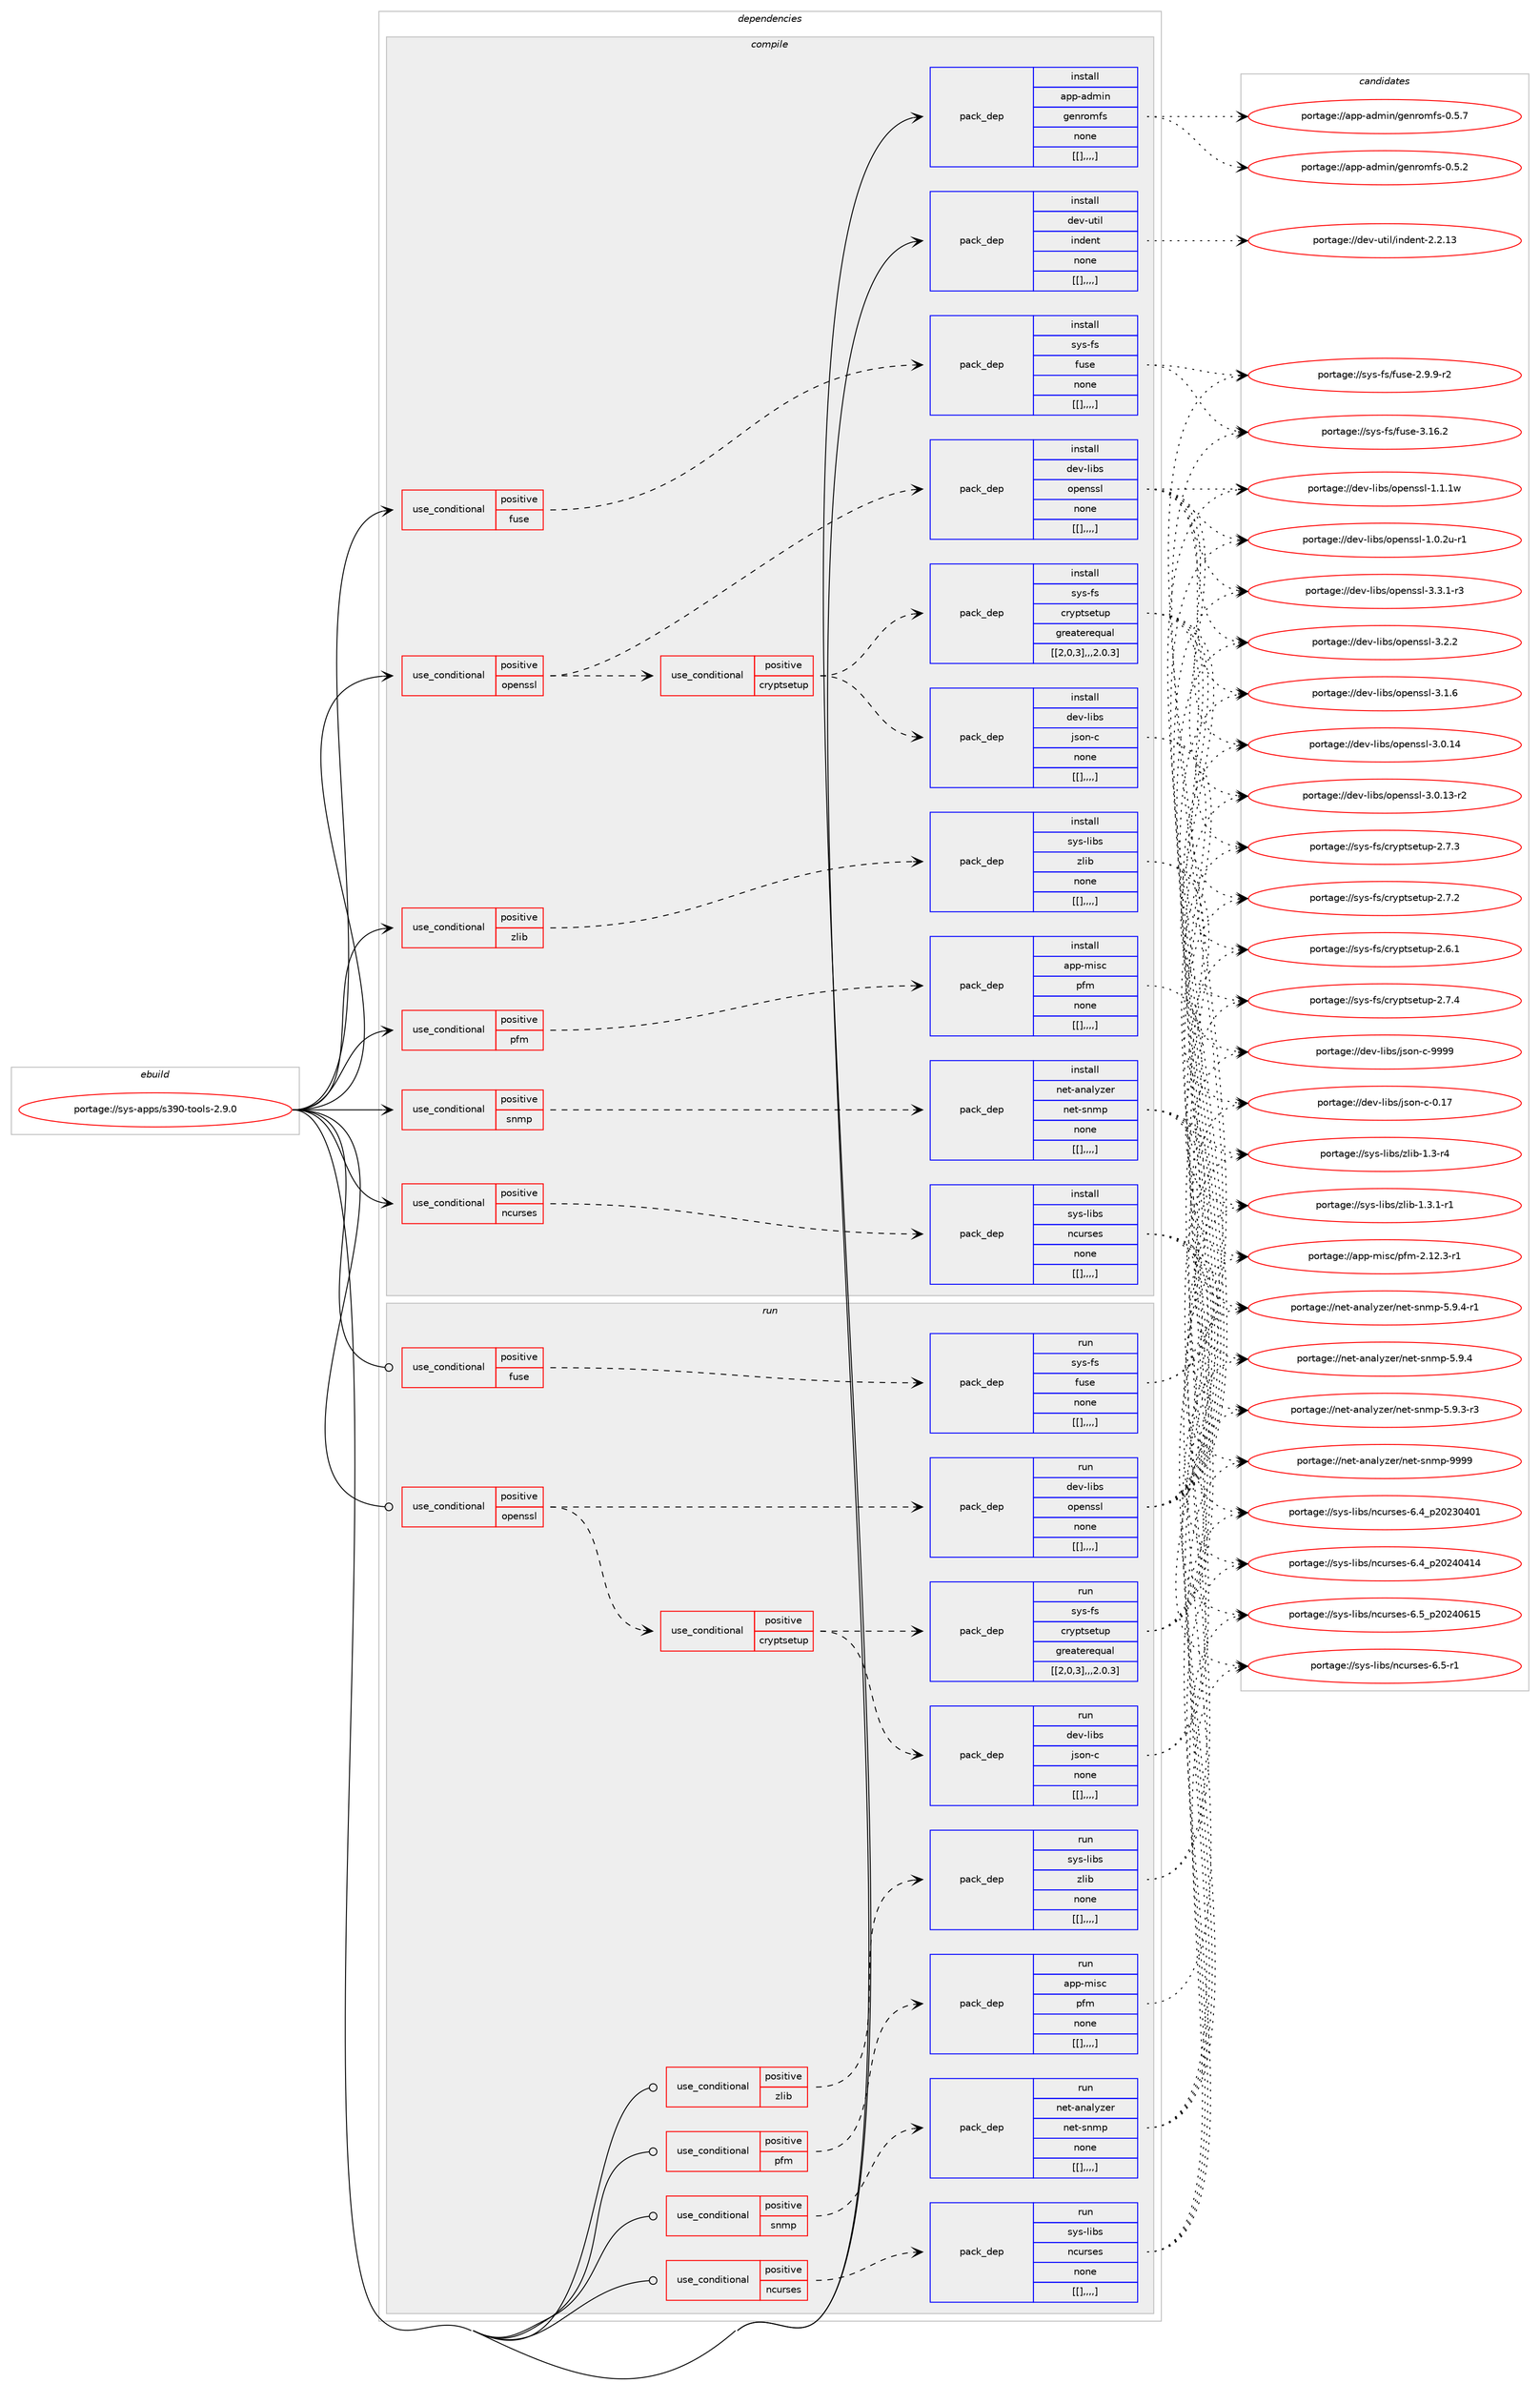 digraph prolog {

# *************
# Graph options
# *************

newrank=true;
concentrate=true;
compound=true;
graph [rankdir=LR,fontname=Helvetica,fontsize=10,ranksep=1.5];#, ranksep=2.5, nodesep=0.2];
edge  [arrowhead=vee];
node  [fontname=Helvetica,fontsize=10];

# **********
# The ebuild
# **********

subgraph cluster_leftcol {
color=gray;
label=<<i>ebuild</i>>;
id [label="portage://sys-apps/s390-tools-2.9.0", color=red, width=4, href="../sys-apps/s390-tools-2.9.0.svg"];
}

# ****************
# The dependencies
# ****************

subgraph cluster_midcol {
color=gray;
label=<<i>dependencies</i>>;
subgraph cluster_compile {
fillcolor="#eeeeee";
style=filled;
label=<<i>compile</i>>;
subgraph cond115846 {
dependency439102 [label=<<TABLE BORDER="0" CELLBORDER="1" CELLSPACING="0" CELLPADDING="4"><TR><TD ROWSPAN="3" CELLPADDING="10">use_conditional</TD></TR><TR><TD>positive</TD></TR><TR><TD>fuse</TD></TR></TABLE>>, shape=none, color=red];
subgraph pack320199 {
dependency439103 [label=<<TABLE BORDER="0" CELLBORDER="1" CELLSPACING="0" CELLPADDING="4" WIDTH="220"><TR><TD ROWSPAN="6" CELLPADDING="30">pack_dep</TD></TR><TR><TD WIDTH="110">install</TD></TR><TR><TD>sys-fs</TD></TR><TR><TD>fuse</TD></TR><TR><TD>none</TD></TR><TR><TD>[[],,,,]</TD></TR></TABLE>>, shape=none, color=blue];
}
dependency439102:e -> dependency439103:w [weight=20,style="dashed",arrowhead="vee"];
}
id:e -> dependency439102:w [weight=20,style="solid",arrowhead="vee"];
subgraph cond115847 {
dependency439104 [label=<<TABLE BORDER="0" CELLBORDER="1" CELLSPACING="0" CELLPADDING="4"><TR><TD ROWSPAN="3" CELLPADDING="10">use_conditional</TD></TR><TR><TD>positive</TD></TR><TR><TD>ncurses</TD></TR></TABLE>>, shape=none, color=red];
subgraph pack320200 {
dependency439105 [label=<<TABLE BORDER="0" CELLBORDER="1" CELLSPACING="0" CELLPADDING="4" WIDTH="220"><TR><TD ROWSPAN="6" CELLPADDING="30">pack_dep</TD></TR><TR><TD WIDTH="110">install</TD></TR><TR><TD>sys-libs</TD></TR><TR><TD>ncurses</TD></TR><TR><TD>none</TD></TR><TR><TD>[[],,,,]</TD></TR></TABLE>>, shape=none, color=blue];
}
dependency439104:e -> dependency439105:w [weight=20,style="dashed",arrowhead="vee"];
}
id:e -> dependency439104:w [weight=20,style="solid",arrowhead="vee"];
subgraph cond115848 {
dependency439106 [label=<<TABLE BORDER="0" CELLBORDER="1" CELLSPACING="0" CELLPADDING="4"><TR><TD ROWSPAN="3" CELLPADDING="10">use_conditional</TD></TR><TR><TD>positive</TD></TR><TR><TD>openssl</TD></TR></TABLE>>, shape=none, color=red];
subgraph pack320201 {
dependency439107 [label=<<TABLE BORDER="0" CELLBORDER="1" CELLSPACING="0" CELLPADDING="4" WIDTH="220"><TR><TD ROWSPAN="6" CELLPADDING="30">pack_dep</TD></TR><TR><TD WIDTH="110">install</TD></TR><TR><TD>dev-libs</TD></TR><TR><TD>openssl</TD></TR><TR><TD>none</TD></TR><TR><TD>[[],,,,]</TD></TR></TABLE>>, shape=none, color=blue];
}
dependency439106:e -> dependency439107:w [weight=20,style="dashed",arrowhead="vee"];
subgraph cond115849 {
dependency439108 [label=<<TABLE BORDER="0" CELLBORDER="1" CELLSPACING="0" CELLPADDING="4"><TR><TD ROWSPAN="3" CELLPADDING="10">use_conditional</TD></TR><TR><TD>positive</TD></TR><TR><TD>cryptsetup</TD></TR></TABLE>>, shape=none, color=red];
subgraph pack320202 {
dependency439109 [label=<<TABLE BORDER="0" CELLBORDER="1" CELLSPACING="0" CELLPADDING="4" WIDTH="220"><TR><TD ROWSPAN="6" CELLPADDING="30">pack_dep</TD></TR><TR><TD WIDTH="110">install</TD></TR><TR><TD>sys-fs</TD></TR><TR><TD>cryptsetup</TD></TR><TR><TD>greaterequal</TD></TR><TR><TD>[[2,0,3],,,2.0.3]</TD></TR></TABLE>>, shape=none, color=blue];
}
dependency439108:e -> dependency439109:w [weight=20,style="dashed",arrowhead="vee"];
subgraph pack320203 {
dependency439110 [label=<<TABLE BORDER="0" CELLBORDER="1" CELLSPACING="0" CELLPADDING="4" WIDTH="220"><TR><TD ROWSPAN="6" CELLPADDING="30">pack_dep</TD></TR><TR><TD WIDTH="110">install</TD></TR><TR><TD>dev-libs</TD></TR><TR><TD>json-c</TD></TR><TR><TD>none</TD></TR><TR><TD>[[],,,,]</TD></TR></TABLE>>, shape=none, color=blue];
}
dependency439108:e -> dependency439110:w [weight=20,style="dashed",arrowhead="vee"];
}
dependency439106:e -> dependency439108:w [weight=20,style="dashed",arrowhead="vee"];
}
id:e -> dependency439106:w [weight=20,style="solid",arrowhead="vee"];
subgraph cond115850 {
dependency439111 [label=<<TABLE BORDER="0" CELLBORDER="1" CELLSPACING="0" CELLPADDING="4"><TR><TD ROWSPAN="3" CELLPADDING="10">use_conditional</TD></TR><TR><TD>positive</TD></TR><TR><TD>pfm</TD></TR></TABLE>>, shape=none, color=red];
subgraph pack320204 {
dependency439112 [label=<<TABLE BORDER="0" CELLBORDER="1" CELLSPACING="0" CELLPADDING="4" WIDTH="220"><TR><TD ROWSPAN="6" CELLPADDING="30">pack_dep</TD></TR><TR><TD WIDTH="110">install</TD></TR><TR><TD>app-misc</TD></TR><TR><TD>pfm</TD></TR><TR><TD>none</TD></TR><TR><TD>[[],,,,]</TD></TR></TABLE>>, shape=none, color=blue];
}
dependency439111:e -> dependency439112:w [weight=20,style="dashed",arrowhead="vee"];
}
id:e -> dependency439111:w [weight=20,style="solid",arrowhead="vee"];
subgraph cond115851 {
dependency439113 [label=<<TABLE BORDER="0" CELLBORDER="1" CELLSPACING="0" CELLPADDING="4"><TR><TD ROWSPAN="3" CELLPADDING="10">use_conditional</TD></TR><TR><TD>positive</TD></TR><TR><TD>snmp</TD></TR></TABLE>>, shape=none, color=red];
subgraph pack320205 {
dependency439114 [label=<<TABLE BORDER="0" CELLBORDER="1" CELLSPACING="0" CELLPADDING="4" WIDTH="220"><TR><TD ROWSPAN="6" CELLPADDING="30">pack_dep</TD></TR><TR><TD WIDTH="110">install</TD></TR><TR><TD>net-analyzer</TD></TR><TR><TD>net-snmp</TD></TR><TR><TD>none</TD></TR><TR><TD>[[],,,,]</TD></TR></TABLE>>, shape=none, color=blue];
}
dependency439113:e -> dependency439114:w [weight=20,style="dashed",arrowhead="vee"];
}
id:e -> dependency439113:w [weight=20,style="solid",arrowhead="vee"];
subgraph cond115852 {
dependency439115 [label=<<TABLE BORDER="0" CELLBORDER="1" CELLSPACING="0" CELLPADDING="4"><TR><TD ROWSPAN="3" CELLPADDING="10">use_conditional</TD></TR><TR><TD>positive</TD></TR><TR><TD>zlib</TD></TR></TABLE>>, shape=none, color=red];
subgraph pack320206 {
dependency439116 [label=<<TABLE BORDER="0" CELLBORDER="1" CELLSPACING="0" CELLPADDING="4" WIDTH="220"><TR><TD ROWSPAN="6" CELLPADDING="30">pack_dep</TD></TR><TR><TD WIDTH="110">install</TD></TR><TR><TD>sys-libs</TD></TR><TR><TD>zlib</TD></TR><TR><TD>none</TD></TR><TR><TD>[[],,,,]</TD></TR></TABLE>>, shape=none, color=blue];
}
dependency439115:e -> dependency439116:w [weight=20,style="dashed",arrowhead="vee"];
}
id:e -> dependency439115:w [weight=20,style="solid",arrowhead="vee"];
subgraph pack320207 {
dependency439117 [label=<<TABLE BORDER="0" CELLBORDER="1" CELLSPACING="0" CELLPADDING="4" WIDTH="220"><TR><TD ROWSPAN="6" CELLPADDING="30">pack_dep</TD></TR><TR><TD WIDTH="110">install</TD></TR><TR><TD>app-admin</TD></TR><TR><TD>genromfs</TD></TR><TR><TD>none</TD></TR><TR><TD>[[],,,,]</TD></TR></TABLE>>, shape=none, color=blue];
}
id:e -> dependency439117:w [weight=20,style="solid",arrowhead="vee"];
subgraph pack320208 {
dependency439118 [label=<<TABLE BORDER="0" CELLBORDER="1" CELLSPACING="0" CELLPADDING="4" WIDTH="220"><TR><TD ROWSPAN="6" CELLPADDING="30">pack_dep</TD></TR><TR><TD WIDTH="110">install</TD></TR><TR><TD>dev-util</TD></TR><TR><TD>indent</TD></TR><TR><TD>none</TD></TR><TR><TD>[[],,,,]</TD></TR></TABLE>>, shape=none, color=blue];
}
id:e -> dependency439118:w [weight=20,style="solid",arrowhead="vee"];
}
subgraph cluster_compileandrun {
fillcolor="#eeeeee";
style=filled;
label=<<i>compile and run</i>>;
}
subgraph cluster_run {
fillcolor="#eeeeee";
style=filled;
label=<<i>run</i>>;
subgraph cond115853 {
dependency439119 [label=<<TABLE BORDER="0" CELLBORDER="1" CELLSPACING="0" CELLPADDING="4"><TR><TD ROWSPAN="3" CELLPADDING="10">use_conditional</TD></TR><TR><TD>positive</TD></TR><TR><TD>fuse</TD></TR></TABLE>>, shape=none, color=red];
subgraph pack320209 {
dependency439120 [label=<<TABLE BORDER="0" CELLBORDER="1" CELLSPACING="0" CELLPADDING="4" WIDTH="220"><TR><TD ROWSPAN="6" CELLPADDING="30">pack_dep</TD></TR><TR><TD WIDTH="110">run</TD></TR><TR><TD>sys-fs</TD></TR><TR><TD>fuse</TD></TR><TR><TD>none</TD></TR><TR><TD>[[],,,,]</TD></TR></TABLE>>, shape=none, color=blue];
}
dependency439119:e -> dependency439120:w [weight=20,style="dashed",arrowhead="vee"];
}
id:e -> dependency439119:w [weight=20,style="solid",arrowhead="odot"];
subgraph cond115854 {
dependency439121 [label=<<TABLE BORDER="0" CELLBORDER="1" CELLSPACING="0" CELLPADDING="4"><TR><TD ROWSPAN="3" CELLPADDING="10">use_conditional</TD></TR><TR><TD>positive</TD></TR><TR><TD>ncurses</TD></TR></TABLE>>, shape=none, color=red];
subgraph pack320210 {
dependency439122 [label=<<TABLE BORDER="0" CELLBORDER="1" CELLSPACING="0" CELLPADDING="4" WIDTH="220"><TR><TD ROWSPAN="6" CELLPADDING="30">pack_dep</TD></TR><TR><TD WIDTH="110">run</TD></TR><TR><TD>sys-libs</TD></TR><TR><TD>ncurses</TD></TR><TR><TD>none</TD></TR><TR><TD>[[],,,,]</TD></TR></TABLE>>, shape=none, color=blue];
}
dependency439121:e -> dependency439122:w [weight=20,style="dashed",arrowhead="vee"];
}
id:e -> dependency439121:w [weight=20,style="solid",arrowhead="odot"];
subgraph cond115855 {
dependency439123 [label=<<TABLE BORDER="0" CELLBORDER="1" CELLSPACING="0" CELLPADDING="4"><TR><TD ROWSPAN="3" CELLPADDING="10">use_conditional</TD></TR><TR><TD>positive</TD></TR><TR><TD>openssl</TD></TR></TABLE>>, shape=none, color=red];
subgraph pack320211 {
dependency439124 [label=<<TABLE BORDER="0" CELLBORDER="1" CELLSPACING="0" CELLPADDING="4" WIDTH="220"><TR><TD ROWSPAN="6" CELLPADDING="30">pack_dep</TD></TR><TR><TD WIDTH="110">run</TD></TR><TR><TD>dev-libs</TD></TR><TR><TD>openssl</TD></TR><TR><TD>none</TD></TR><TR><TD>[[],,,,]</TD></TR></TABLE>>, shape=none, color=blue];
}
dependency439123:e -> dependency439124:w [weight=20,style="dashed",arrowhead="vee"];
subgraph cond115856 {
dependency439125 [label=<<TABLE BORDER="0" CELLBORDER="1" CELLSPACING="0" CELLPADDING="4"><TR><TD ROWSPAN="3" CELLPADDING="10">use_conditional</TD></TR><TR><TD>positive</TD></TR><TR><TD>cryptsetup</TD></TR></TABLE>>, shape=none, color=red];
subgraph pack320212 {
dependency439126 [label=<<TABLE BORDER="0" CELLBORDER="1" CELLSPACING="0" CELLPADDING="4" WIDTH="220"><TR><TD ROWSPAN="6" CELLPADDING="30">pack_dep</TD></TR><TR><TD WIDTH="110">run</TD></TR><TR><TD>sys-fs</TD></TR><TR><TD>cryptsetup</TD></TR><TR><TD>greaterequal</TD></TR><TR><TD>[[2,0,3],,,2.0.3]</TD></TR></TABLE>>, shape=none, color=blue];
}
dependency439125:e -> dependency439126:w [weight=20,style="dashed",arrowhead="vee"];
subgraph pack320213 {
dependency439127 [label=<<TABLE BORDER="0" CELLBORDER="1" CELLSPACING="0" CELLPADDING="4" WIDTH="220"><TR><TD ROWSPAN="6" CELLPADDING="30">pack_dep</TD></TR><TR><TD WIDTH="110">run</TD></TR><TR><TD>dev-libs</TD></TR><TR><TD>json-c</TD></TR><TR><TD>none</TD></TR><TR><TD>[[],,,,]</TD></TR></TABLE>>, shape=none, color=blue];
}
dependency439125:e -> dependency439127:w [weight=20,style="dashed",arrowhead="vee"];
}
dependency439123:e -> dependency439125:w [weight=20,style="dashed",arrowhead="vee"];
}
id:e -> dependency439123:w [weight=20,style="solid",arrowhead="odot"];
subgraph cond115857 {
dependency439128 [label=<<TABLE BORDER="0" CELLBORDER="1" CELLSPACING="0" CELLPADDING="4"><TR><TD ROWSPAN="3" CELLPADDING="10">use_conditional</TD></TR><TR><TD>positive</TD></TR><TR><TD>pfm</TD></TR></TABLE>>, shape=none, color=red];
subgraph pack320214 {
dependency439129 [label=<<TABLE BORDER="0" CELLBORDER="1" CELLSPACING="0" CELLPADDING="4" WIDTH="220"><TR><TD ROWSPAN="6" CELLPADDING="30">pack_dep</TD></TR><TR><TD WIDTH="110">run</TD></TR><TR><TD>app-misc</TD></TR><TR><TD>pfm</TD></TR><TR><TD>none</TD></TR><TR><TD>[[],,,,]</TD></TR></TABLE>>, shape=none, color=blue];
}
dependency439128:e -> dependency439129:w [weight=20,style="dashed",arrowhead="vee"];
}
id:e -> dependency439128:w [weight=20,style="solid",arrowhead="odot"];
subgraph cond115858 {
dependency439130 [label=<<TABLE BORDER="0" CELLBORDER="1" CELLSPACING="0" CELLPADDING="4"><TR><TD ROWSPAN="3" CELLPADDING="10">use_conditional</TD></TR><TR><TD>positive</TD></TR><TR><TD>snmp</TD></TR></TABLE>>, shape=none, color=red];
subgraph pack320215 {
dependency439131 [label=<<TABLE BORDER="0" CELLBORDER="1" CELLSPACING="0" CELLPADDING="4" WIDTH="220"><TR><TD ROWSPAN="6" CELLPADDING="30">pack_dep</TD></TR><TR><TD WIDTH="110">run</TD></TR><TR><TD>net-analyzer</TD></TR><TR><TD>net-snmp</TD></TR><TR><TD>none</TD></TR><TR><TD>[[],,,,]</TD></TR></TABLE>>, shape=none, color=blue];
}
dependency439130:e -> dependency439131:w [weight=20,style="dashed",arrowhead="vee"];
}
id:e -> dependency439130:w [weight=20,style="solid",arrowhead="odot"];
subgraph cond115859 {
dependency439132 [label=<<TABLE BORDER="0" CELLBORDER="1" CELLSPACING="0" CELLPADDING="4"><TR><TD ROWSPAN="3" CELLPADDING="10">use_conditional</TD></TR><TR><TD>positive</TD></TR><TR><TD>zlib</TD></TR></TABLE>>, shape=none, color=red];
subgraph pack320216 {
dependency439133 [label=<<TABLE BORDER="0" CELLBORDER="1" CELLSPACING="0" CELLPADDING="4" WIDTH="220"><TR><TD ROWSPAN="6" CELLPADDING="30">pack_dep</TD></TR><TR><TD WIDTH="110">run</TD></TR><TR><TD>sys-libs</TD></TR><TR><TD>zlib</TD></TR><TR><TD>none</TD></TR><TR><TD>[[],,,,]</TD></TR></TABLE>>, shape=none, color=blue];
}
dependency439132:e -> dependency439133:w [weight=20,style="dashed",arrowhead="vee"];
}
id:e -> dependency439132:w [weight=20,style="solid",arrowhead="odot"];
}
}

# **************
# The candidates
# **************

subgraph cluster_choices {
rank=same;
color=gray;
label=<<i>candidates</i>>;

subgraph choice320199 {
color=black;
nodesep=1;
choice115121115451021154710211711510145514649544650 [label="portage://sys-fs/fuse-3.16.2", color=red, width=4,href="../sys-fs/fuse-3.16.2.svg"];
choice11512111545102115471021171151014550465746574511450 [label="portage://sys-fs/fuse-2.9.9-r2", color=red, width=4,href="../sys-fs/fuse-2.9.9-r2.svg"];
dependency439103:e -> choice115121115451021154710211711510145514649544650:w [style=dotted,weight="100"];
dependency439103:e -> choice11512111545102115471021171151014550465746574511450:w [style=dotted,weight="100"];
}
subgraph choice320200 {
color=black;
nodesep=1;
choice1151211154510810598115471109911711411510111545544653951125048505248544953 [label="portage://sys-libs/ncurses-6.5_p20240615", color=red, width=4,href="../sys-libs/ncurses-6.5_p20240615.svg"];
choice11512111545108105981154711099117114115101115455446534511449 [label="portage://sys-libs/ncurses-6.5-r1", color=red, width=4,href="../sys-libs/ncurses-6.5-r1.svg"];
choice1151211154510810598115471109911711411510111545544652951125048505248524952 [label="portage://sys-libs/ncurses-6.4_p20240414", color=red, width=4,href="../sys-libs/ncurses-6.4_p20240414.svg"];
choice1151211154510810598115471109911711411510111545544652951125048505148524849 [label="portage://sys-libs/ncurses-6.4_p20230401", color=red, width=4,href="../sys-libs/ncurses-6.4_p20230401.svg"];
dependency439105:e -> choice1151211154510810598115471109911711411510111545544653951125048505248544953:w [style=dotted,weight="100"];
dependency439105:e -> choice11512111545108105981154711099117114115101115455446534511449:w [style=dotted,weight="100"];
dependency439105:e -> choice1151211154510810598115471109911711411510111545544652951125048505248524952:w [style=dotted,weight="100"];
dependency439105:e -> choice1151211154510810598115471109911711411510111545544652951125048505148524849:w [style=dotted,weight="100"];
}
subgraph choice320201 {
color=black;
nodesep=1;
choice1001011184510810598115471111121011101151151084551465146494511451 [label="portage://dev-libs/openssl-3.3.1-r3", color=red, width=4,href="../dev-libs/openssl-3.3.1-r3.svg"];
choice100101118451081059811547111112101110115115108455146504650 [label="portage://dev-libs/openssl-3.2.2", color=red, width=4,href="../dev-libs/openssl-3.2.2.svg"];
choice100101118451081059811547111112101110115115108455146494654 [label="portage://dev-libs/openssl-3.1.6", color=red, width=4,href="../dev-libs/openssl-3.1.6.svg"];
choice10010111845108105981154711111210111011511510845514648464952 [label="portage://dev-libs/openssl-3.0.14", color=red, width=4,href="../dev-libs/openssl-3.0.14.svg"];
choice100101118451081059811547111112101110115115108455146484649514511450 [label="portage://dev-libs/openssl-3.0.13-r2", color=red, width=4,href="../dev-libs/openssl-3.0.13-r2.svg"];
choice100101118451081059811547111112101110115115108454946494649119 [label="portage://dev-libs/openssl-1.1.1w", color=red, width=4,href="../dev-libs/openssl-1.1.1w.svg"];
choice1001011184510810598115471111121011101151151084549464846501174511449 [label="portage://dev-libs/openssl-1.0.2u-r1", color=red, width=4,href="../dev-libs/openssl-1.0.2u-r1.svg"];
dependency439107:e -> choice1001011184510810598115471111121011101151151084551465146494511451:w [style=dotted,weight="100"];
dependency439107:e -> choice100101118451081059811547111112101110115115108455146504650:w [style=dotted,weight="100"];
dependency439107:e -> choice100101118451081059811547111112101110115115108455146494654:w [style=dotted,weight="100"];
dependency439107:e -> choice10010111845108105981154711111210111011511510845514648464952:w [style=dotted,weight="100"];
dependency439107:e -> choice100101118451081059811547111112101110115115108455146484649514511450:w [style=dotted,weight="100"];
dependency439107:e -> choice100101118451081059811547111112101110115115108454946494649119:w [style=dotted,weight="100"];
dependency439107:e -> choice1001011184510810598115471111121011101151151084549464846501174511449:w [style=dotted,weight="100"];
}
subgraph choice320202 {
color=black;
nodesep=1;
choice115121115451021154799114121112116115101116117112455046554652 [label="portage://sys-fs/cryptsetup-2.7.4", color=red, width=4,href="../sys-fs/cryptsetup-2.7.4.svg"];
choice115121115451021154799114121112116115101116117112455046554651 [label="portage://sys-fs/cryptsetup-2.7.3", color=red, width=4,href="../sys-fs/cryptsetup-2.7.3.svg"];
choice115121115451021154799114121112116115101116117112455046554650 [label="portage://sys-fs/cryptsetup-2.7.2", color=red, width=4,href="../sys-fs/cryptsetup-2.7.2.svg"];
choice115121115451021154799114121112116115101116117112455046544649 [label="portage://sys-fs/cryptsetup-2.6.1", color=red, width=4,href="../sys-fs/cryptsetup-2.6.1.svg"];
dependency439109:e -> choice115121115451021154799114121112116115101116117112455046554652:w [style=dotted,weight="100"];
dependency439109:e -> choice115121115451021154799114121112116115101116117112455046554651:w [style=dotted,weight="100"];
dependency439109:e -> choice115121115451021154799114121112116115101116117112455046554650:w [style=dotted,weight="100"];
dependency439109:e -> choice115121115451021154799114121112116115101116117112455046544649:w [style=dotted,weight="100"];
}
subgraph choice320203 {
color=black;
nodesep=1;
choice10010111845108105981154710611511111045994557575757 [label="portage://dev-libs/json-c-9999", color=red, width=4,href="../dev-libs/json-c-9999.svg"];
choice10010111845108105981154710611511111045994548464955 [label="portage://dev-libs/json-c-0.17", color=red, width=4,href="../dev-libs/json-c-0.17.svg"];
dependency439110:e -> choice10010111845108105981154710611511111045994557575757:w [style=dotted,weight="100"];
dependency439110:e -> choice10010111845108105981154710611511111045994548464955:w [style=dotted,weight="100"];
}
subgraph choice320204 {
color=black;
nodesep=1;
choice97112112451091051159947112102109455046495046514511449 [label="portage://app-misc/pfm-2.12.3-r1", color=red, width=4,href="../app-misc/pfm-2.12.3-r1.svg"];
dependency439112:e -> choice97112112451091051159947112102109455046495046514511449:w [style=dotted,weight="100"];
}
subgraph choice320205 {
color=black;
nodesep=1;
choice11010111645971109710812112210111447110101116451151101091124557575757 [label="portage://net-analyzer/net-snmp-9999", color=red, width=4,href="../net-analyzer/net-snmp-9999.svg"];
choice11010111645971109710812112210111447110101116451151101091124553465746524511449 [label="portage://net-analyzer/net-snmp-5.9.4-r1", color=red, width=4,href="../net-analyzer/net-snmp-5.9.4-r1.svg"];
choice1101011164597110971081211221011144711010111645115110109112455346574652 [label="portage://net-analyzer/net-snmp-5.9.4", color=red, width=4,href="../net-analyzer/net-snmp-5.9.4.svg"];
choice11010111645971109710812112210111447110101116451151101091124553465746514511451 [label="portage://net-analyzer/net-snmp-5.9.3-r3", color=red, width=4,href="../net-analyzer/net-snmp-5.9.3-r3.svg"];
dependency439114:e -> choice11010111645971109710812112210111447110101116451151101091124557575757:w [style=dotted,weight="100"];
dependency439114:e -> choice11010111645971109710812112210111447110101116451151101091124553465746524511449:w [style=dotted,weight="100"];
dependency439114:e -> choice1101011164597110971081211221011144711010111645115110109112455346574652:w [style=dotted,weight="100"];
dependency439114:e -> choice11010111645971109710812112210111447110101116451151101091124553465746514511451:w [style=dotted,weight="100"];
}
subgraph choice320206 {
color=black;
nodesep=1;
choice115121115451081059811547122108105984549465146494511449 [label="portage://sys-libs/zlib-1.3.1-r1", color=red, width=4,href="../sys-libs/zlib-1.3.1-r1.svg"];
choice11512111545108105981154712210810598454946514511452 [label="portage://sys-libs/zlib-1.3-r4", color=red, width=4,href="../sys-libs/zlib-1.3-r4.svg"];
dependency439116:e -> choice115121115451081059811547122108105984549465146494511449:w [style=dotted,weight="100"];
dependency439116:e -> choice11512111545108105981154712210810598454946514511452:w [style=dotted,weight="100"];
}
subgraph choice320207 {
color=black;
nodesep=1;
choice97112112459710010910511047103101110114111109102115454846534655 [label="portage://app-admin/genromfs-0.5.7", color=red, width=4,href="../app-admin/genromfs-0.5.7.svg"];
choice97112112459710010910511047103101110114111109102115454846534650 [label="portage://app-admin/genromfs-0.5.2", color=red, width=4,href="../app-admin/genromfs-0.5.2.svg"];
dependency439117:e -> choice97112112459710010910511047103101110114111109102115454846534655:w [style=dotted,weight="100"];
dependency439117:e -> choice97112112459710010910511047103101110114111109102115454846534650:w [style=dotted,weight="100"];
}
subgraph choice320208 {
color=black;
nodesep=1;
choice100101118451171161051084710511010010111011645504650464951 [label="portage://dev-util/indent-2.2.13", color=red, width=4,href="../dev-util/indent-2.2.13.svg"];
dependency439118:e -> choice100101118451171161051084710511010010111011645504650464951:w [style=dotted,weight="100"];
}
subgraph choice320209 {
color=black;
nodesep=1;
choice115121115451021154710211711510145514649544650 [label="portage://sys-fs/fuse-3.16.2", color=red, width=4,href="../sys-fs/fuse-3.16.2.svg"];
choice11512111545102115471021171151014550465746574511450 [label="portage://sys-fs/fuse-2.9.9-r2", color=red, width=4,href="../sys-fs/fuse-2.9.9-r2.svg"];
dependency439120:e -> choice115121115451021154710211711510145514649544650:w [style=dotted,weight="100"];
dependency439120:e -> choice11512111545102115471021171151014550465746574511450:w [style=dotted,weight="100"];
}
subgraph choice320210 {
color=black;
nodesep=1;
choice1151211154510810598115471109911711411510111545544653951125048505248544953 [label="portage://sys-libs/ncurses-6.5_p20240615", color=red, width=4,href="../sys-libs/ncurses-6.5_p20240615.svg"];
choice11512111545108105981154711099117114115101115455446534511449 [label="portage://sys-libs/ncurses-6.5-r1", color=red, width=4,href="../sys-libs/ncurses-6.5-r1.svg"];
choice1151211154510810598115471109911711411510111545544652951125048505248524952 [label="portage://sys-libs/ncurses-6.4_p20240414", color=red, width=4,href="../sys-libs/ncurses-6.4_p20240414.svg"];
choice1151211154510810598115471109911711411510111545544652951125048505148524849 [label="portage://sys-libs/ncurses-6.4_p20230401", color=red, width=4,href="../sys-libs/ncurses-6.4_p20230401.svg"];
dependency439122:e -> choice1151211154510810598115471109911711411510111545544653951125048505248544953:w [style=dotted,weight="100"];
dependency439122:e -> choice11512111545108105981154711099117114115101115455446534511449:w [style=dotted,weight="100"];
dependency439122:e -> choice1151211154510810598115471109911711411510111545544652951125048505248524952:w [style=dotted,weight="100"];
dependency439122:e -> choice1151211154510810598115471109911711411510111545544652951125048505148524849:w [style=dotted,weight="100"];
}
subgraph choice320211 {
color=black;
nodesep=1;
choice1001011184510810598115471111121011101151151084551465146494511451 [label="portage://dev-libs/openssl-3.3.1-r3", color=red, width=4,href="../dev-libs/openssl-3.3.1-r3.svg"];
choice100101118451081059811547111112101110115115108455146504650 [label="portage://dev-libs/openssl-3.2.2", color=red, width=4,href="../dev-libs/openssl-3.2.2.svg"];
choice100101118451081059811547111112101110115115108455146494654 [label="portage://dev-libs/openssl-3.1.6", color=red, width=4,href="../dev-libs/openssl-3.1.6.svg"];
choice10010111845108105981154711111210111011511510845514648464952 [label="portage://dev-libs/openssl-3.0.14", color=red, width=4,href="../dev-libs/openssl-3.0.14.svg"];
choice100101118451081059811547111112101110115115108455146484649514511450 [label="portage://dev-libs/openssl-3.0.13-r2", color=red, width=4,href="../dev-libs/openssl-3.0.13-r2.svg"];
choice100101118451081059811547111112101110115115108454946494649119 [label="portage://dev-libs/openssl-1.1.1w", color=red, width=4,href="../dev-libs/openssl-1.1.1w.svg"];
choice1001011184510810598115471111121011101151151084549464846501174511449 [label="portage://dev-libs/openssl-1.0.2u-r1", color=red, width=4,href="../dev-libs/openssl-1.0.2u-r1.svg"];
dependency439124:e -> choice1001011184510810598115471111121011101151151084551465146494511451:w [style=dotted,weight="100"];
dependency439124:e -> choice100101118451081059811547111112101110115115108455146504650:w [style=dotted,weight="100"];
dependency439124:e -> choice100101118451081059811547111112101110115115108455146494654:w [style=dotted,weight="100"];
dependency439124:e -> choice10010111845108105981154711111210111011511510845514648464952:w [style=dotted,weight="100"];
dependency439124:e -> choice100101118451081059811547111112101110115115108455146484649514511450:w [style=dotted,weight="100"];
dependency439124:e -> choice100101118451081059811547111112101110115115108454946494649119:w [style=dotted,weight="100"];
dependency439124:e -> choice1001011184510810598115471111121011101151151084549464846501174511449:w [style=dotted,weight="100"];
}
subgraph choice320212 {
color=black;
nodesep=1;
choice115121115451021154799114121112116115101116117112455046554652 [label="portage://sys-fs/cryptsetup-2.7.4", color=red, width=4,href="../sys-fs/cryptsetup-2.7.4.svg"];
choice115121115451021154799114121112116115101116117112455046554651 [label="portage://sys-fs/cryptsetup-2.7.3", color=red, width=4,href="../sys-fs/cryptsetup-2.7.3.svg"];
choice115121115451021154799114121112116115101116117112455046554650 [label="portage://sys-fs/cryptsetup-2.7.2", color=red, width=4,href="../sys-fs/cryptsetup-2.7.2.svg"];
choice115121115451021154799114121112116115101116117112455046544649 [label="portage://sys-fs/cryptsetup-2.6.1", color=red, width=4,href="../sys-fs/cryptsetup-2.6.1.svg"];
dependency439126:e -> choice115121115451021154799114121112116115101116117112455046554652:w [style=dotted,weight="100"];
dependency439126:e -> choice115121115451021154799114121112116115101116117112455046554651:w [style=dotted,weight="100"];
dependency439126:e -> choice115121115451021154799114121112116115101116117112455046554650:w [style=dotted,weight="100"];
dependency439126:e -> choice115121115451021154799114121112116115101116117112455046544649:w [style=dotted,weight="100"];
}
subgraph choice320213 {
color=black;
nodesep=1;
choice10010111845108105981154710611511111045994557575757 [label="portage://dev-libs/json-c-9999", color=red, width=4,href="../dev-libs/json-c-9999.svg"];
choice10010111845108105981154710611511111045994548464955 [label="portage://dev-libs/json-c-0.17", color=red, width=4,href="../dev-libs/json-c-0.17.svg"];
dependency439127:e -> choice10010111845108105981154710611511111045994557575757:w [style=dotted,weight="100"];
dependency439127:e -> choice10010111845108105981154710611511111045994548464955:w [style=dotted,weight="100"];
}
subgraph choice320214 {
color=black;
nodesep=1;
choice97112112451091051159947112102109455046495046514511449 [label="portage://app-misc/pfm-2.12.3-r1", color=red, width=4,href="../app-misc/pfm-2.12.3-r1.svg"];
dependency439129:e -> choice97112112451091051159947112102109455046495046514511449:w [style=dotted,weight="100"];
}
subgraph choice320215 {
color=black;
nodesep=1;
choice11010111645971109710812112210111447110101116451151101091124557575757 [label="portage://net-analyzer/net-snmp-9999", color=red, width=4,href="../net-analyzer/net-snmp-9999.svg"];
choice11010111645971109710812112210111447110101116451151101091124553465746524511449 [label="portage://net-analyzer/net-snmp-5.9.4-r1", color=red, width=4,href="../net-analyzer/net-snmp-5.9.4-r1.svg"];
choice1101011164597110971081211221011144711010111645115110109112455346574652 [label="portage://net-analyzer/net-snmp-5.9.4", color=red, width=4,href="../net-analyzer/net-snmp-5.9.4.svg"];
choice11010111645971109710812112210111447110101116451151101091124553465746514511451 [label="portage://net-analyzer/net-snmp-5.9.3-r3", color=red, width=4,href="../net-analyzer/net-snmp-5.9.3-r3.svg"];
dependency439131:e -> choice11010111645971109710812112210111447110101116451151101091124557575757:w [style=dotted,weight="100"];
dependency439131:e -> choice11010111645971109710812112210111447110101116451151101091124553465746524511449:w [style=dotted,weight="100"];
dependency439131:e -> choice1101011164597110971081211221011144711010111645115110109112455346574652:w [style=dotted,weight="100"];
dependency439131:e -> choice11010111645971109710812112210111447110101116451151101091124553465746514511451:w [style=dotted,weight="100"];
}
subgraph choice320216 {
color=black;
nodesep=1;
choice115121115451081059811547122108105984549465146494511449 [label="portage://sys-libs/zlib-1.3.1-r1", color=red, width=4,href="../sys-libs/zlib-1.3.1-r1.svg"];
choice11512111545108105981154712210810598454946514511452 [label="portage://sys-libs/zlib-1.3-r4", color=red, width=4,href="../sys-libs/zlib-1.3-r4.svg"];
dependency439133:e -> choice115121115451081059811547122108105984549465146494511449:w [style=dotted,weight="100"];
dependency439133:e -> choice11512111545108105981154712210810598454946514511452:w [style=dotted,weight="100"];
}
}

}
